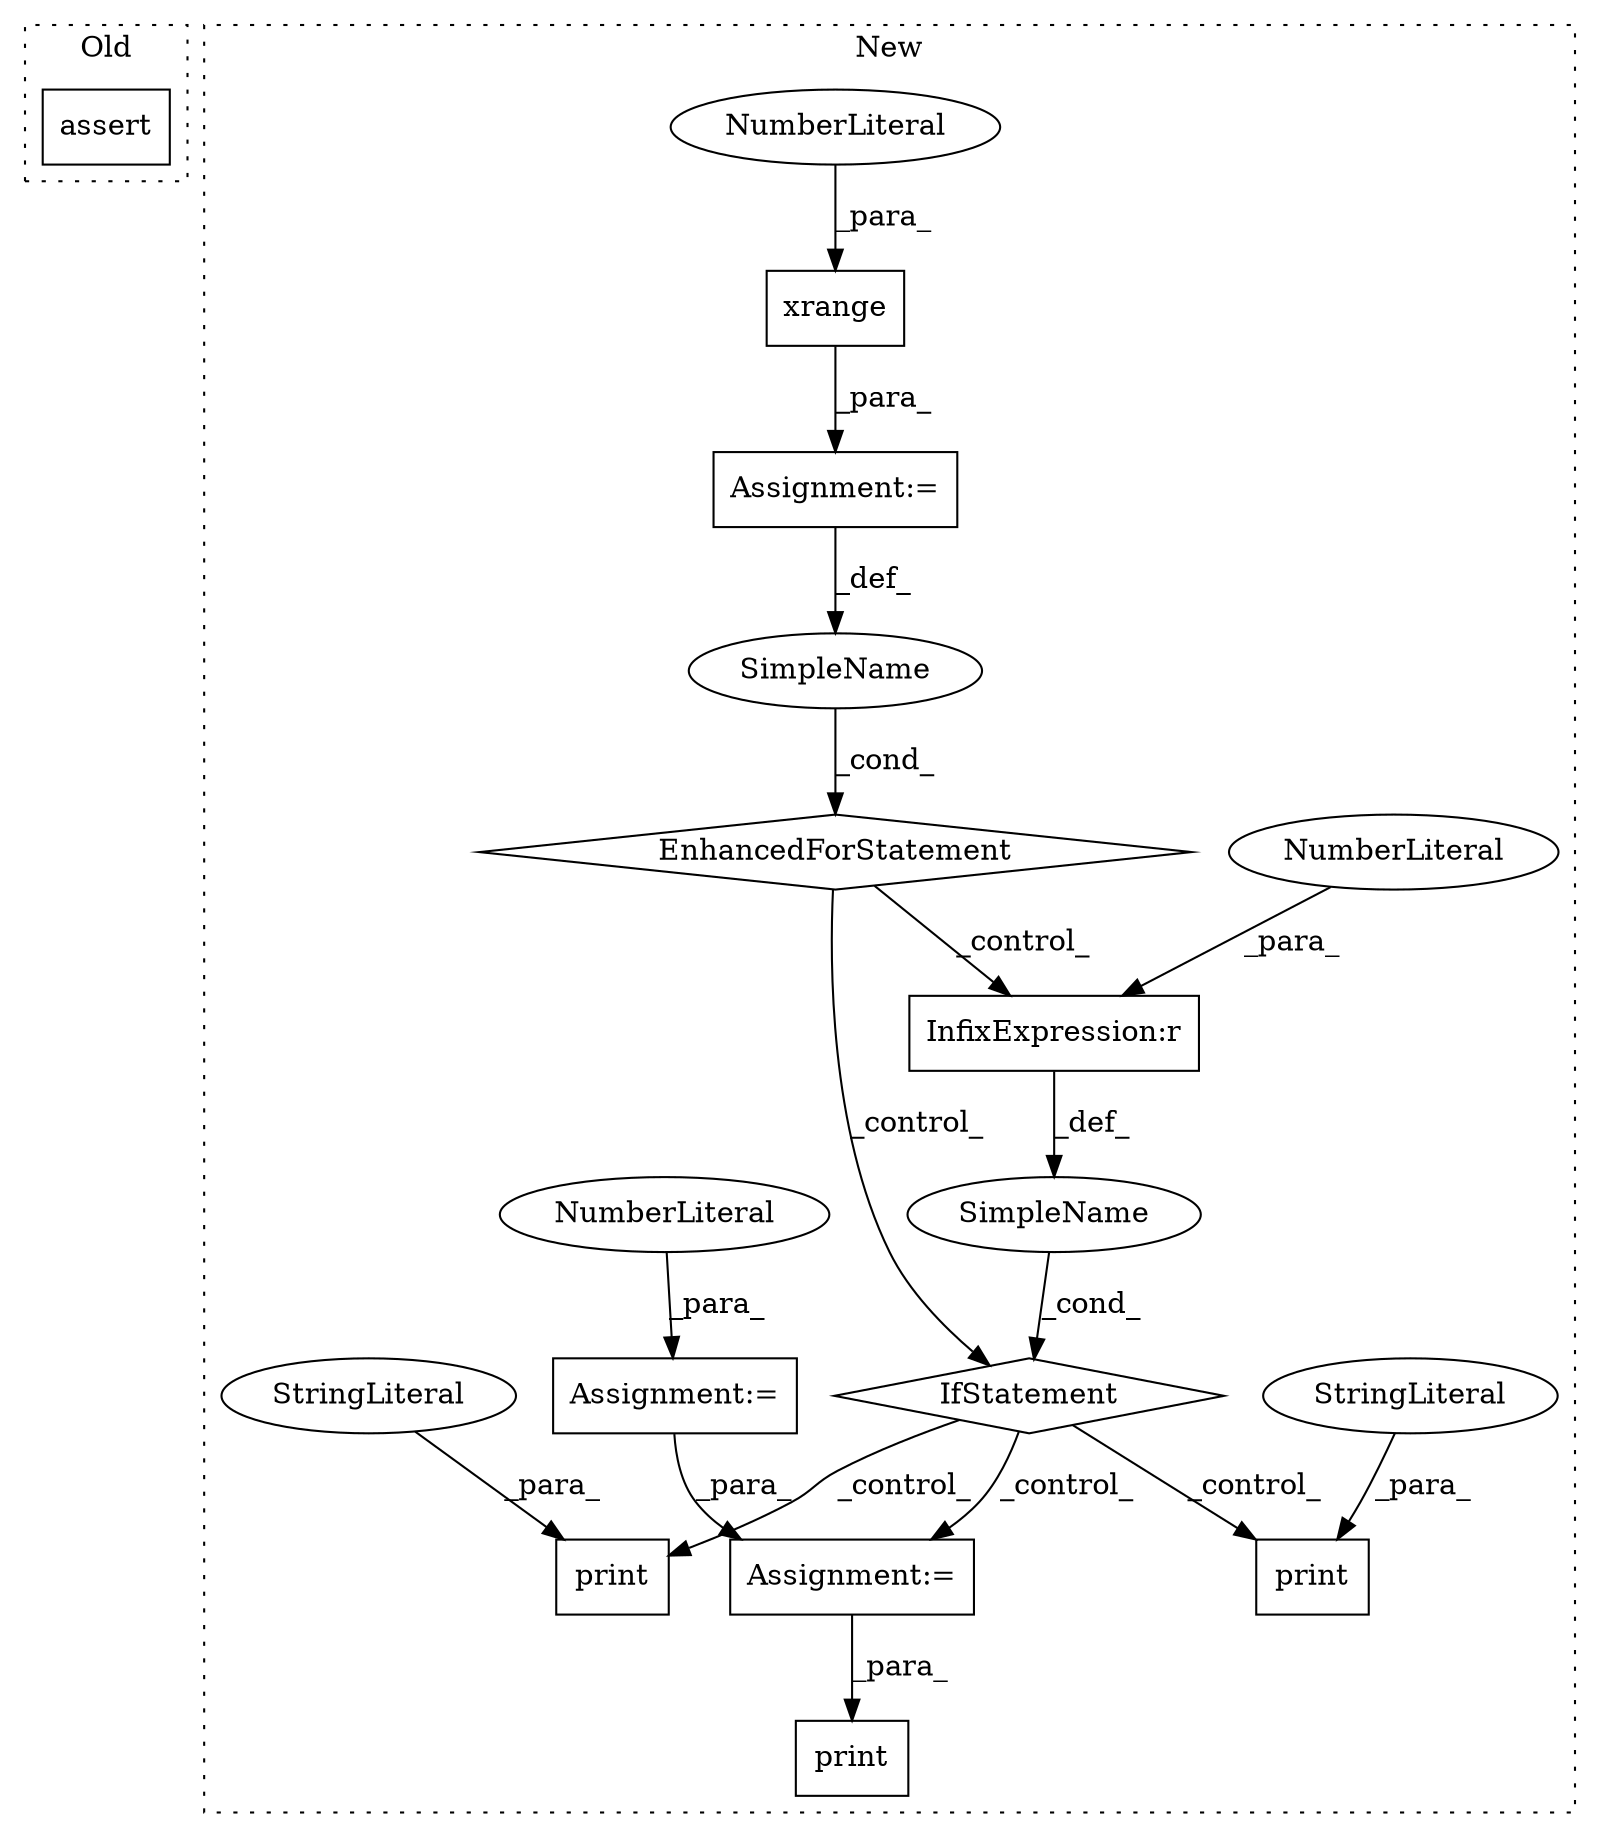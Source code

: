digraph G {
subgraph cluster0 {
1 [label="assert" a="32" s="1817,1849" l="11,1" shape="box"];
label = "Old";
style="dotted";
}
subgraph cluster1 {
2 [label="xrange" a="32" s="868,877" l="7,1" shape="box"];
3 [label="Assignment:=" a="7" s="807,878" l="53,2" shape="box"];
4 [label="EnhancedForStatement" a="70" s="807,878" l="53,2" shape="diamond"];
5 [label="NumberLiteral" a="34" s="875" l="2" shape="ellipse"];
6 [label="Assignment:=" a="7" s="2043" l="2" shape="box"];
7 [label="SimpleName" a="42" s="864" l="1" shape="ellipse"];
8 [label="Assignment:=" a="7" s="799" l="1" shape="box"];
9 [label="NumberLiteral" a="34" s="800" l="1" shape="ellipse"];
10 [label="print" a="32" s="2132,2144" l="6,1" shape="box"];
11 [label="InfixExpression:r" a="27" s="2018" l="3" shape="box"];
12 [label="print" a="32" s="2097,2111" l="6,1" shape="box"];
13 [label="IfStatement" a="25" s="2000,2025" l="4,2" shape="diamond"];
14 [label="print" a="32" s="2056,2070" l="6,1" shape="box"];
15 [label="SimpleName" a="42" s="" l="" shape="ellipse"];
16 [label="StringLiteral" a="45" s="2062" l="8" shape="ellipse"];
17 [label="StringLiteral" a="45" s="2103" l="8" shape="ellipse"];
18 [label="NumberLiteral" a="34" s="2021" l="4" shape="ellipse"];
label = "New";
style="dotted";
}
2 -> 3 [label="_para_"];
3 -> 7 [label="_def_"];
4 -> 13 [label="_control_"];
4 -> 11 [label="_control_"];
5 -> 2 [label="_para_"];
6 -> 10 [label="_para_"];
7 -> 4 [label="_cond_"];
8 -> 6 [label="_para_"];
9 -> 8 [label="_para_"];
11 -> 15 [label="_def_"];
13 -> 6 [label="_control_"];
13 -> 14 [label="_control_"];
13 -> 12 [label="_control_"];
15 -> 13 [label="_cond_"];
16 -> 14 [label="_para_"];
17 -> 12 [label="_para_"];
18 -> 11 [label="_para_"];
}